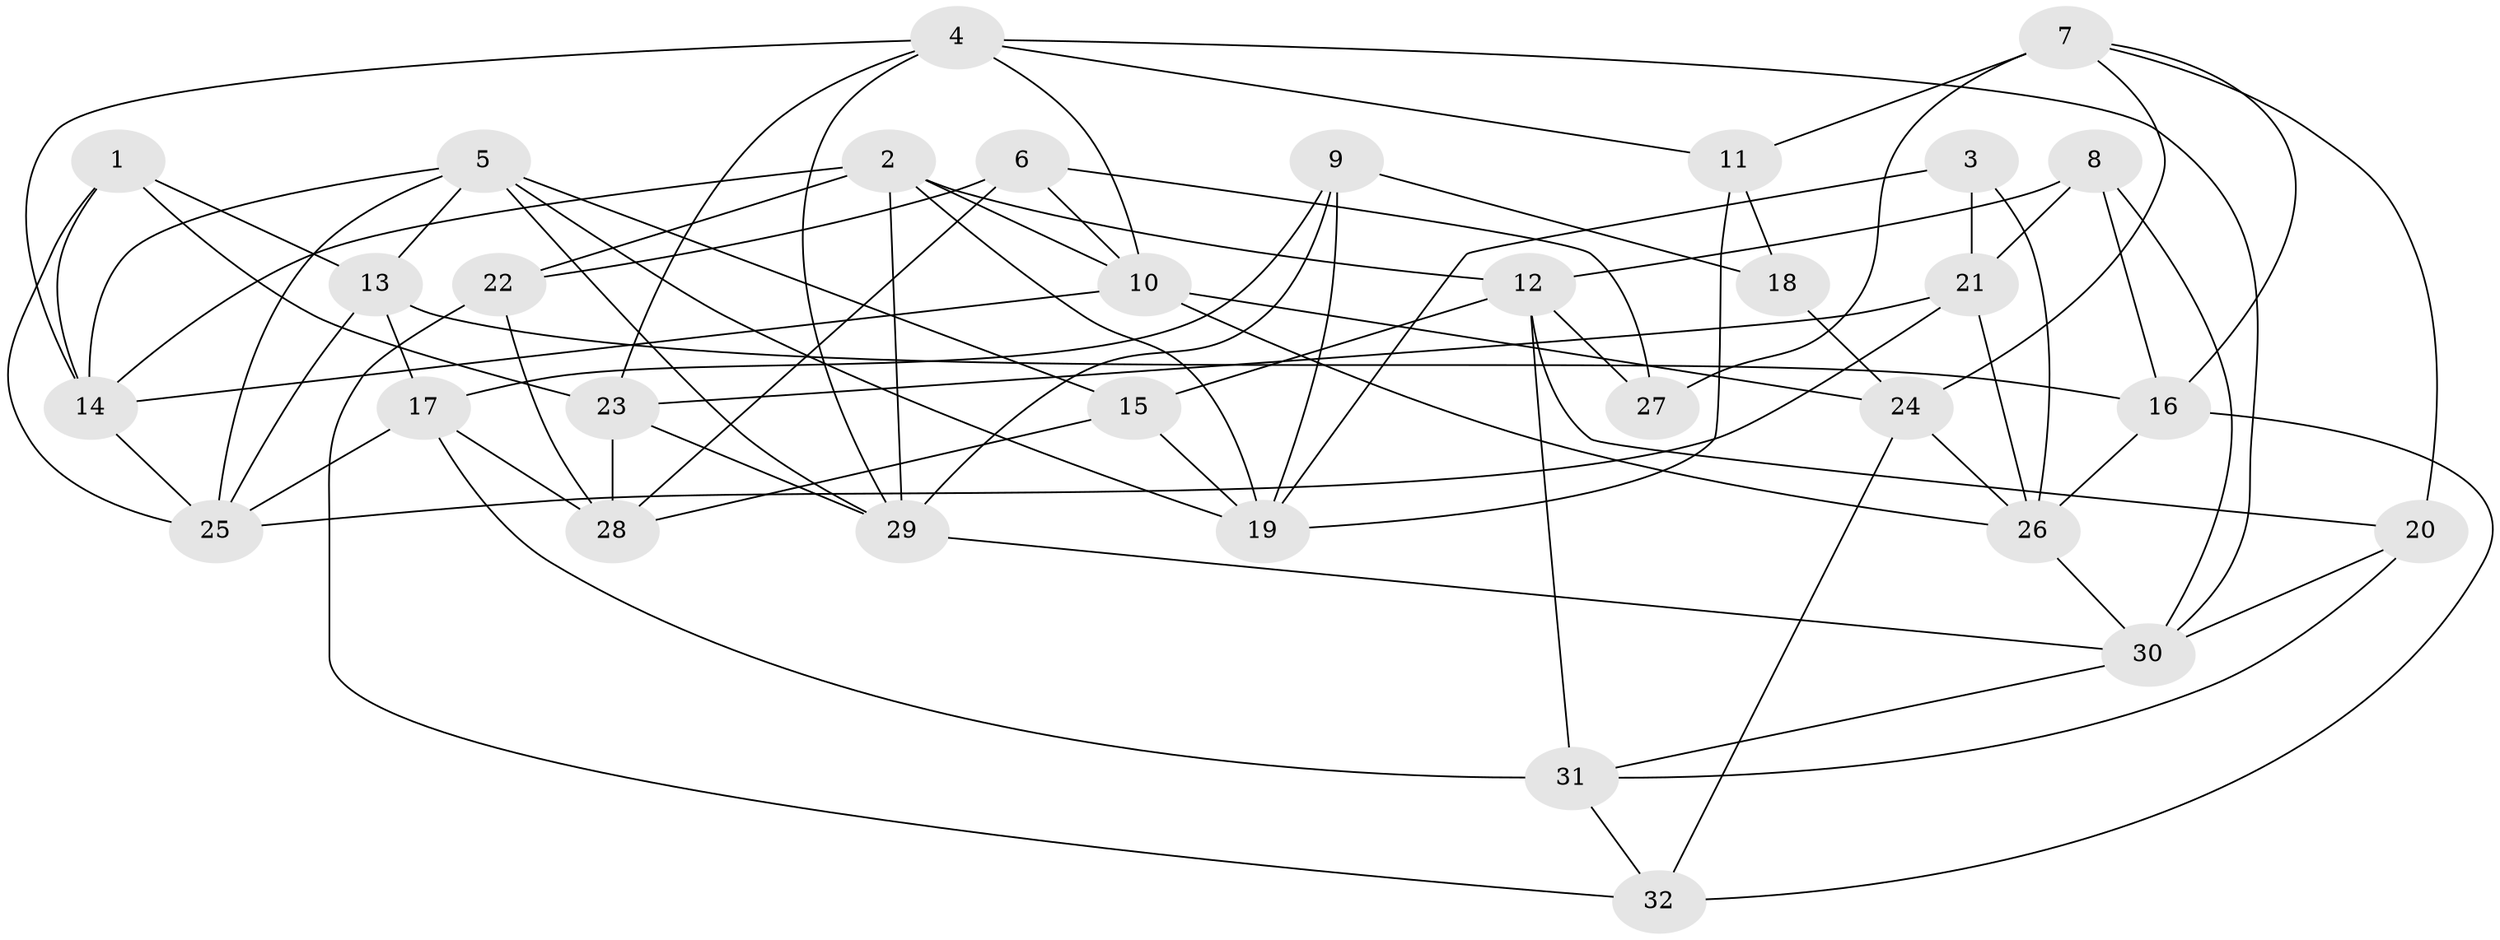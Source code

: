 // original degree distribution, {4: 1.0}
// Generated by graph-tools (version 1.1) at 2025/38/03/04/25 23:38:11]
// undirected, 32 vertices, 78 edges
graph export_dot {
  node [color=gray90,style=filled];
  1;
  2;
  3;
  4;
  5;
  6;
  7;
  8;
  9;
  10;
  11;
  12;
  13;
  14;
  15;
  16;
  17;
  18;
  19;
  20;
  21;
  22;
  23;
  24;
  25;
  26;
  27;
  28;
  29;
  30;
  31;
  32;
  1 -- 13 [weight=1.0];
  1 -- 14 [weight=1.0];
  1 -- 23 [weight=1.0];
  1 -- 25 [weight=1.0];
  2 -- 10 [weight=1.0];
  2 -- 12 [weight=1.0];
  2 -- 14 [weight=1.0];
  2 -- 19 [weight=1.0];
  2 -- 22 [weight=1.0];
  2 -- 29 [weight=1.0];
  3 -- 19 [weight=1.0];
  3 -- 21 [weight=2.0];
  3 -- 26 [weight=1.0];
  4 -- 10 [weight=1.0];
  4 -- 11 [weight=1.0];
  4 -- 14 [weight=1.0];
  4 -- 23 [weight=1.0];
  4 -- 29 [weight=1.0];
  4 -- 30 [weight=1.0];
  5 -- 13 [weight=1.0];
  5 -- 14 [weight=1.0];
  5 -- 15 [weight=1.0];
  5 -- 19 [weight=1.0];
  5 -- 25 [weight=1.0];
  5 -- 29 [weight=1.0];
  6 -- 10 [weight=1.0];
  6 -- 22 [weight=1.0];
  6 -- 27 [weight=1.0];
  6 -- 28 [weight=1.0];
  7 -- 11 [weight=1.0];
  7 -- 16 [weight=1.0];
  7 -- 20 [weight=1.0];
  7 -- 24 [weight=1.0];
  7 -- 27 [weight=2.0];
  8 -- 12 [weight=1.0];
  8 -- 16 [weight=1.0];
  8 -- 21 [weight=1.0];
  8 -- 30 [weight=1.0];
  9 -- 17 [weight=1.0];
  9 -- 18 [weight=1.0];
  9 -- 19 [weight=1.0];
  9 -- 29 [weight=1.0];
  10 -- 14 [weight=1.0];
  10 -- 24 [weight=1.0];
  10 -- 26 [weight=1.0];
  11 -- 18 [weight=1.0];
  11 -- 19 [weight=1.0];
  12 -- 15 [weight=1.0];
  12 -- 20 [weight=1.0];
  12 -- 27 [weight=1.0];
  12 -- 31 [weight=1.0];
  13 -- 16 [weight=2.0];
  13 -- 17 [weight=1.0];
  13 -- 25 [weight=1.0];
  14 -- 25 [weight=1.0];
  15 -- 19 [weight=1.0];
  15 -- 28 [weight=1.0];
  16 -- 26 [weight=1.0];
  16 -- 32 [weight=1.0];
  17 -- 25 [weight=1.0];
  17 -- 28 [weight=1.0];
  17 -- 31 [weight=2.0];
  18 -- 24 [weight=2.0];
  20 -- 30 [weight=1.0];
  20 -- 31 [weight=1.0];
  21 -- 23 [weight=1.0];
  21 -- 25 [weight=1.0];
  21 -- 26 [weight=1.0];
  22 -- 28 [weight=1.0];
  22 -- 32 [weight=1.0];
  23 -- 28 [weight=2.0];
  23 -- 29 [weight=1.0];
  24 -- 26 [weight=1.0];
  24 -- 32 [weight=1.0];
  26 -- 30 [weight=1.0];
  29 -- 30 [weight=1.0];
  30 -- 31 [weight=1.0];
  31 -- 32 [weight=1.0];
}
